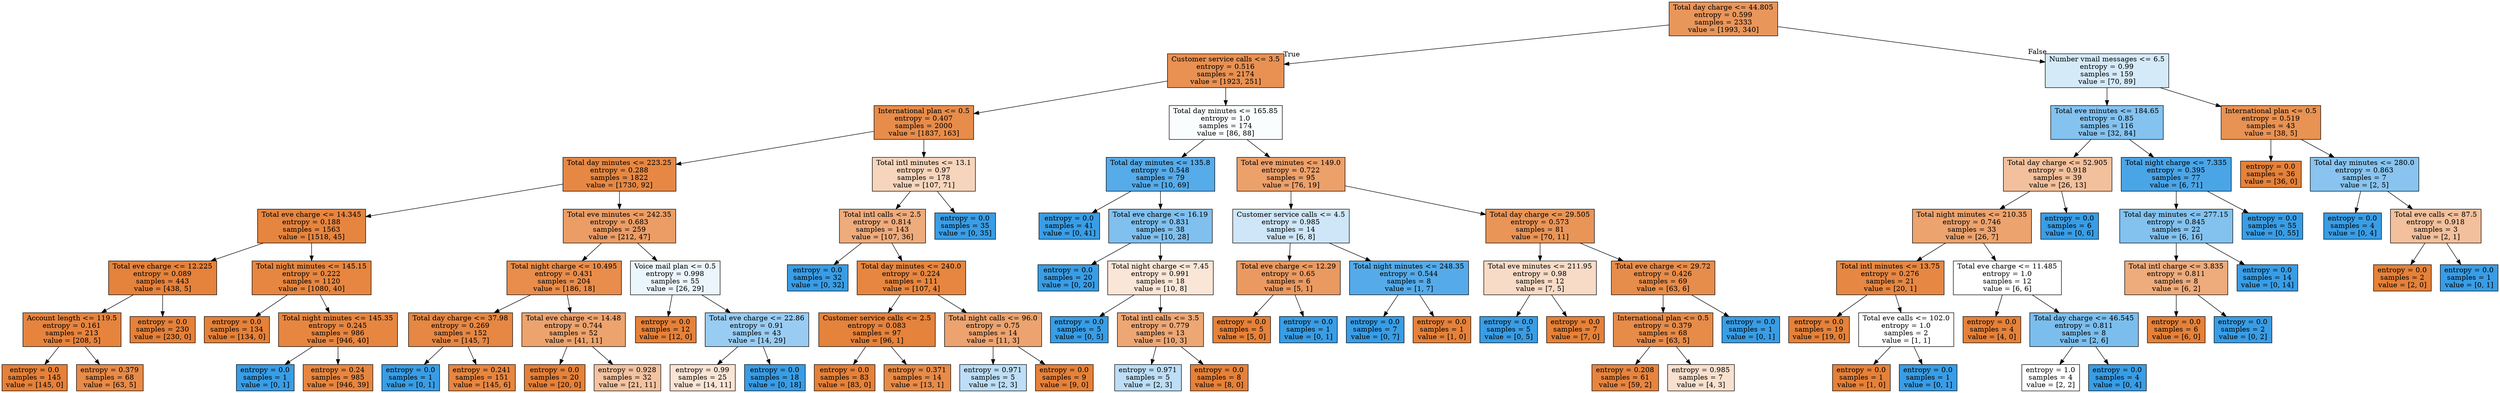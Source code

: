 digraph Tree {
node [shape=box, style="filled", color="black"] ;
0 [label="Total day charge <= 44.805\nentropy = 0.599\nsamples = 2333\nvalue = [1993, 340]", fillcolor="#e9965b"] ;
1 [label="Customer service calls <= 3.5\nentropy = 0.516\nsamples = 2174\nvalue = [1923, 251]", fillcolor="#e89153"] ;
0 -> 1 [labeldistance=2.5, labelangle=45, headlabel="True"] ;
2 [label="International plan <= 0.5\nentropy = 0.407\nsamples = 2000\nvalue = [1837, 163]", fillcolor="#e78c4b"] ;
1 -> 2 ;
3 [label="Total day minutes <= 223.25\nentropy = 0.288\nsamples = 1822\nvalue = [1730, 92]", fillcolor="#e68844"] ;
2 -> 3 ;
4 [label="Total eve charge <= 14.345\nentropy = 0.188\nsamples = 1563\nvalue = [1518, 45]", fillcolor="#e6853f"] ;
3 -> 4 ;
5 [label="Total eve charge <= 12.225\nentropy = 0.089\nsamples = 443\nvalue = [438, 5]", fillcolor="#e5823b"] ;
4 -> 5 ;
6 [label="Account length <= 119.5\nentropy = 0.161\nsamples = 213\nvalue = [208, 5]", fillcolor="#e6843e"] ;
5 -> 6 ;
7 [label="entropy = 0.0\nsamples = 145\nvalue = [145, 0]", fillcolor="#e58139"] ;
6 -> 7 ;
8 [label="entropy = 0.379\nsamples = 68\nvalue = [63, 5]", fillcolor="#e78b49"] ;
6 -> 8 ;
9 [label="entropy = 0.0\nsamples = 230\nvalue = [230, 0]", fillcolor="#e58139"] ;
5 -> 9 ;
10 [label="Total night minutes <= 145.15\nentropy = 0.222\nsamples = 1120\nvalue = [1080, 40]", fillcolor="#e68640"] ;
4 -> 10 ;
11 [label="entropy = 0.0\nsamples = 134\nvalue = [134, 0]", fillcolor="#e58139"] ;
10 -> 11 ;
12 [label="Total night minutes <= 145.35\nentropy = 0.245\nsamples = 986\nvalue = [946, 40]", fillcolor="#e68641"] ;
10 -> 12 ;
13 [label="entropy = 0.0\nsamples = 1\nvalue = [0, 1]", fillcolor="#399de5"] ;
12 -> 13 ;
14 [label="entropy = 0.24\nsamples = 985\nvalue = [946, 39]", fillcolor="#e68641"] ;
12 -> 14 ;
15 [label="Total eve minutes <= 242.35\nentropy = 0.683\nsamples = 259\nvalue = [212, 47]", fillcolor="#eb9d65"] ;
3 -> 15 ;
16 [label="Total night charge <= 10.495\nentropy = 0.431\nsamples = 204\nvalue = [186, 18]", fillcolor="#e88d4c"] ;
15 -> 16 ;
17 [label="Total day charge <= 37.98\nentropy = 0.269\nsamples = 152\nvalue = [145, 7]", fillcolor="#e68743"] ;
16 -> 17 ;
18 [label="entropy = 0.0\nsamples = 1\nvalue = [0, 1]", fillcolor="#399de5"] ;
17 -> 18 ;
19 [label="entropy = 0.241\nsamples = 151\nvalue = [145, 6]", fillcolor="#e68641"] ;
17 -> 19 ;
20 [label="Total eve charge <= 14.48\nentropy = 0.744\nsamples = 52\nvalue = [41, 11]", fillcolor="#eca36e"] ;
16 -> 20 ;
21 [label="entropy = 0.0\nsamples = 20\nvalue = [20, 0]", fillcolor="#e58139"] ;
20 -> 21 ;
22 [label="entropy = 0.928\nsamples = 32\nvalue = [21, 11]", fillcolor="#f3c3a1"] ;
20 -> 22 ;
23 [label="Voice mail plan <= 0.5\nentropy = 0.998\nsamples = 55\nvalue = [26, 29]", fillcolor="#ebf5fc"] ;
15 -> 23 ;
24 [label="entropy = 0.0\nsamples = 12\nvalue = [12, 0]", fillcolor="#e58139"] ;
23 -> 24 ;
25 [label="Total eve charge <= 22.86\nentropy = 0.91\nsamples = 43\nvalue = [14, 29]", fillcolor="#99ccf2"] ;
23 -> 25 ;
26 [label="entropy = 0.99\nsamples = 25\nvalue = [14, 11]", fillcolor="#f9e4d5"] ;
25 -> 26 ;
27 [label="entropy = 0.0\nsamples = 18\nvalue = [0, 18]", fillcolor="#399de5"] ;
25 -> 27 ;
28 [label="Total intl minutes <= 13.1\nentropy = 0.97\nsamples = 178\nvalue = [107, 71]", fillcolor="#f6d5bc"] ;
2 -> 28 ;
29 [label="Total intl calls <= 2.5\nentropy = 0.814\nsamples = 143\nvalue = [107, 36]", fillcolor="#eeab7c"] ;
28 -> 29 ;
30 [label="entropy = 0.0\nsamples = 32\nvalue = [0, 32]", fillcolor="#399de5"] ;
29 -> 30 ;
31 [label="Total day minutes <= 240.0\nentropy = 0.224\nsamples = 111\nvalue = [107, 4]", fillcolor="#e68640"] ;
29 -> 31 ;
32 [label="Customer service calls <= 2.5\nentropy = 0.083\nsamples = 97\nvalue = [96, 1]", fillcolor="#e5823b"] ;
31 -> 32 ;
33 [label="entropy = 0.0\nsamples = 83\nvalue = [83, 0]", fillcolor="#e58139"] ;
32 -> 33 ;
34 [label="entropy = 0.371\nsamples = 14\nvalue = [13, 1]", fillcolor="#e78b48"] ;
32 -> 34 ;
35 [label="Total night calls <= 96.0\nentropy = 0.75\nsamples = 14\nvalue = [11, 3]", fillcolor="#eca36f"] ;
31 -> 35 ;
36 [label="entropy = 0.971\nsamples = 5\nvalue = [2, 3]", fillcolor="#bddef6"] ;
35 -> 36 ;
37 [label="entropy = 0.0\nsamples = 9\nvalue = [9, 0]", fillcolor="#e58139"] ;
35 -> 37 ;
38 [label="entropy = 0.0\nsamples = 35\nvalue = [0, 35]", fillcolor="#399de5"] ;
28 -> 38 ;
39 [label="Total day minutes <= 165.85\nentropy = 1.0\nsamples = 174\nvalue = [86, 88]", fillcolor="#fafdfe"] ;
1 -> 39 ;
40 [label="Total day minutes <= 135.8\nentropy = 0.548\nsamples = 79\nvalue = [10, 69]", fillcolor="#56abe9"] ;
39 -> 40 ;
41 [label="entropy = 0.0\nsamples = 41\nvalue = [0, 41]", fillcolor="#399de5"] ;
40 -> 41 ;
42 [label="Total eve charge <= 16.19\nentropy = 0.831\nsamples = 38\nvalue = [10, 28]", fillcolor="#80c0ee"] ;
40 -> 42 ;
43 [label="entropy = 0.0\nsamples = 20\nvalue = [0, 20]", fillcolor="#399de5"] ;
42 -> 43 ;
44 [label="Total night charge <= 7.45\nentropy = 0.991\nsamples = 18\nvalue = [10, 8]", fillcolor="#fae6d7"] ;
42 -> 44 ;
45 [label="entropy = 0.0\nsamples = 5\nvalue = [0, 5]", fillcolor="#399de5"] ;
44 -> 45 ;
46 [label="Total intl calls <= 3.5\nentropy = 0.779\nsamples = 13\nvalue = [10, 3]", fillcolor="#eda774"] ;
44 -> 46 ;
47 [label="entropy = 0.971\nsamples = 5\nvalue = [2, 3]", fillcolor="#bddef6"] ;
46 -> 47 ;
48 [label="entropy = 0.0\nsamples = 8\nvalue = [8, 0]", fillcolor="#e58139"] ;
46 -> 48 ;
49 [label="Total eve minutes <= 149.0\nentropy = 0.722\nsamples = 95\nvalue = [76, 19]", fillcolor="#eca06a"] ;
39 -> 49 ;
50 [label="Customer service calls <= 4.5\nentropy = 0.985\nsamples = 14\nvalue = [6, 8]", fillcolor="#cee6f8"] ;
49 -> 50 ;
51 [label="Total eve charge <= 12.29\nentropy = 0.65\nsamples = 6\nvalue = [5, 1]", fillcolor="#ea9a61"] ;
50 -> 51 ;
52 [label="entropy = 0.0\nsamples = 5\nvalue = [5, 0]", fillcolor="#e58139"] ;
51 -> 52 ;
53 [label="entropy = 0.0\nsamples = 1\nvalue = [0, 1]", fillcolor="#399de5"] ;
51 -> 53 ;
54 [label="Total night minutes <= 248.35\nentropy = 0.544\nsamples = 8\nvalue = [1, 7]", fillcolor="#55abe9"] ;
50 -> 54 ;
55 [label="entropy = 0.0\nsamples = 7\nvalue = [0, 7]", fillcolor="#399de5"] ;
54 -> 55 ;
56 [label="entropy = 0.0\nsamples = 1\nvalue = [1, 0]", fillcolor="#e58139"] ;
54 -> 56 ;
57 [label="Total day charge <= 29.505\nentropy = 0.573\nsamples = 81\nvalue = [70, 11]", fillcolor="#e99558"] ;
49 -> 57 ;
58 [label="Total eve minutes <= 211.95\nentropy = 0.98\nsamples = 12\nvalue = [7, 5]", fillcolor="#f8dbc6"] ;
57 -> 58 ;
59 [label="entropy = 0.0\nsamples = 5\nvalue = [0, 5]", fillcolor="#399de5"] ;
58 -> 59 ;
60 [label="entropy = 0.0\nsamples = 7\nvalue = [7, 0]", fillcolor="#e58139"] ;
58 -> 60 ;
61 [label="Total eve charge <= 29.72\nentropy = 0.426\nsamples = 69\nvalue = [63, 6]", fillcolor="#e78d4c"] ;
57 -> 61 ;
62 [label="International plan <= 0.5\nentropy = 0.379\nsamples = 68\nvalue = [63, 5]", fillcolor="#e78b49"] ;
61 -> 62 ;
63 [label="entropy = 0.208\nsamples = 61\nvalue = [59, 2]", fillcolor="#e68540"] ;
62 -> 63 ;
64 [label="entropy = 0.985\nsamples = 7\nvalue = [4, 3]", fillcolor="#f8e0ce"] ;
62 -> 64 ;
65 [label="entropy = 0.0\nsamples = 1\nvalue = [0, 1]", fillcolor="#399de5"] ;
61 -> 65 ;
66 [label="Number vmail messages <= 6.5\nentropy = 0.99\nsamples = 159\nvalue = [70, 89]", fillcolor="#d5eaf9"] ;
0 -> 66 [labeldistance=2.5, labelangle=-45, headlabel="False"] ;
67 [label="Total eve minutes <= 184.65\nentropy = 0.85\nsamples = 116\nvalue = [32, 84]", fillcolor="#84c2ef"] ;
66 -> 67 ;
68 [label="Total day charge <= 52.905\nentropy = 0.918\nsamples = 39\nvalue = [26, 13]", fillcolor="#f2c09c"] ;
67 -> 68 ;
69 [label="Total night minutes <= 210.35\nentropy = 0.746\nsamples = 33\nvalue = [26, 7]", fillcolor="#eca36e"] ;
68 -> 69 ;
70 [label="Total intl minutes <= 13.75\nentropy = 0.276\nsamples = 21\nvalue = [20, 1]", fillcolor="#e68743"] ;
69 -> 70 ;
71 [label="entropy = 0.0\nsamples = 19\nvalue = [19, 0]", fillcolor="#e58139"] ;
70 -> 71 ;
72 [label="Total eve calls <= 102.0\nentropy = 1.0\nsamples = 2\nvalue = [1, 1]", fillcolor="#ffffff"] ;
70 -> 72 ;
73 [label="entropy = 0.0\nsamples = 1\nvalue = [1, 0]", fillcolor="#e58139"] ;
72 -> 73 ;
74 [label="entropy = 0.0\nsamples = 1\nvalue = [0, 1]", fillcolor="#399de5"] ;
72 -> 74 ;
75 [label="Total eve charge <= 11.485\nentropy = 1.0\nsamples = 12\nvalue = [6, 6]", fillcolor="#ffffff"] ;
69 -> 75 ;
76 [label="entropy = 0.0\nsamples = 4\nvalue = [4, 0]", fillcolor="#e58139"] ;
75 -> 76 ;
77 [label="Total day charge <= 46.545\nentropy = 0.811\nsamples = 8\nvalue = [2, 6]", fillcolor="#7bbeee"] ;
75 -> 77 ;
78 [label="entropy = 1.0\nsamples = 4\nvalue = [2, 2]", fillcolor="#ffffff"] ;
77 -> 78 ;
79 [label="entropy = 0.0\nsamples = 4\nvalue = [0, 4]", fillcolor="#399de5"] ;
77 -> 79 ;
80 [label="entropy = 0.0\nsamples = 6\nvalue = [0, 6]", fillcolor="#399de5"] ;
68 -> 80 ;
81 [label="Total night charge <= 7.335\nentropy = 0.395\nsamples = 77\nvalue = [6, 71]", fillcolor="#4aa5e7"] ;
67 -> 81 ;
82 [label="Total day minutes <= 277.15\nentropy = 0.845\nsamples = 22\nvalue = [6, 16]", fillcolor="#83c2ef"] ;
81 -> 82 ;
83 [label="Total intl charge <= 3.835\nentropy = 0.811\nsamples = 8\nvalue = [6, 2]", fillcolor="#eeab7b"] ;
82 -> 83 ;
84 [label="entropy = 0.0\nsamples = 6\nvalue = [6, 0]", fillcolor="#e58139"] ;
83 -> 84 ;
85 [label="entropy = 0.0\nsamples = 2\nvalue = [0, 2]", fillcolor="#399de5"] ;
83 -> 85 ;
86 [label="entropy = 0.0\nsamples = 14\nvalue = [0, 14]", fillcolor="#399de5"] ;
82 -> 86 ;
87 [label="entropy = 0.0\nsamples = 55\nvalue = [0, 55]", fillcolor="#399de5"] ;
81 -> 87 ;
88 [label="International plan <= 0.5\nentropy = 0.519\nsamples = 43\nvalue = [38, 5]", fillcolor="#e89253"] ;
66 -> 88 ;
89 [label="entropy = 0.0\nsamples = 36\nvalue = [36, 0]", fillcolor="#e58139"] ;
88 -> 89 ;
90 [label="Total day minutes <= 280.0\nentropy = 0.863\nsamples = 7\nvalue = [2, 5]", fillcolor="#88c4ef"] ;
88 -> 90 ;
91 [label="entropy = 0.0\nsamples = 4\nvalue = [0, 4]", fillcolor="#399de5"] ;
90 -> 91 ;
92 [label="Total eve calls <= 87.5\nentropy = 0.918\nsamples = 3\nvalue = [2, 1]", fillcolor="#f2c09c"] ;
90 -> 92 ;
93 [label="entropy = 0.0\nsamples = 2\nvalue = [2, 0]", fillcolor="#e58139"] ;
92 -> 93 ;
94 [label="entropy = 0.0\nsamples = 1\nvalue = [0, 1]", fillcolor="#399de5"] ;
92 -> 94 ;
}